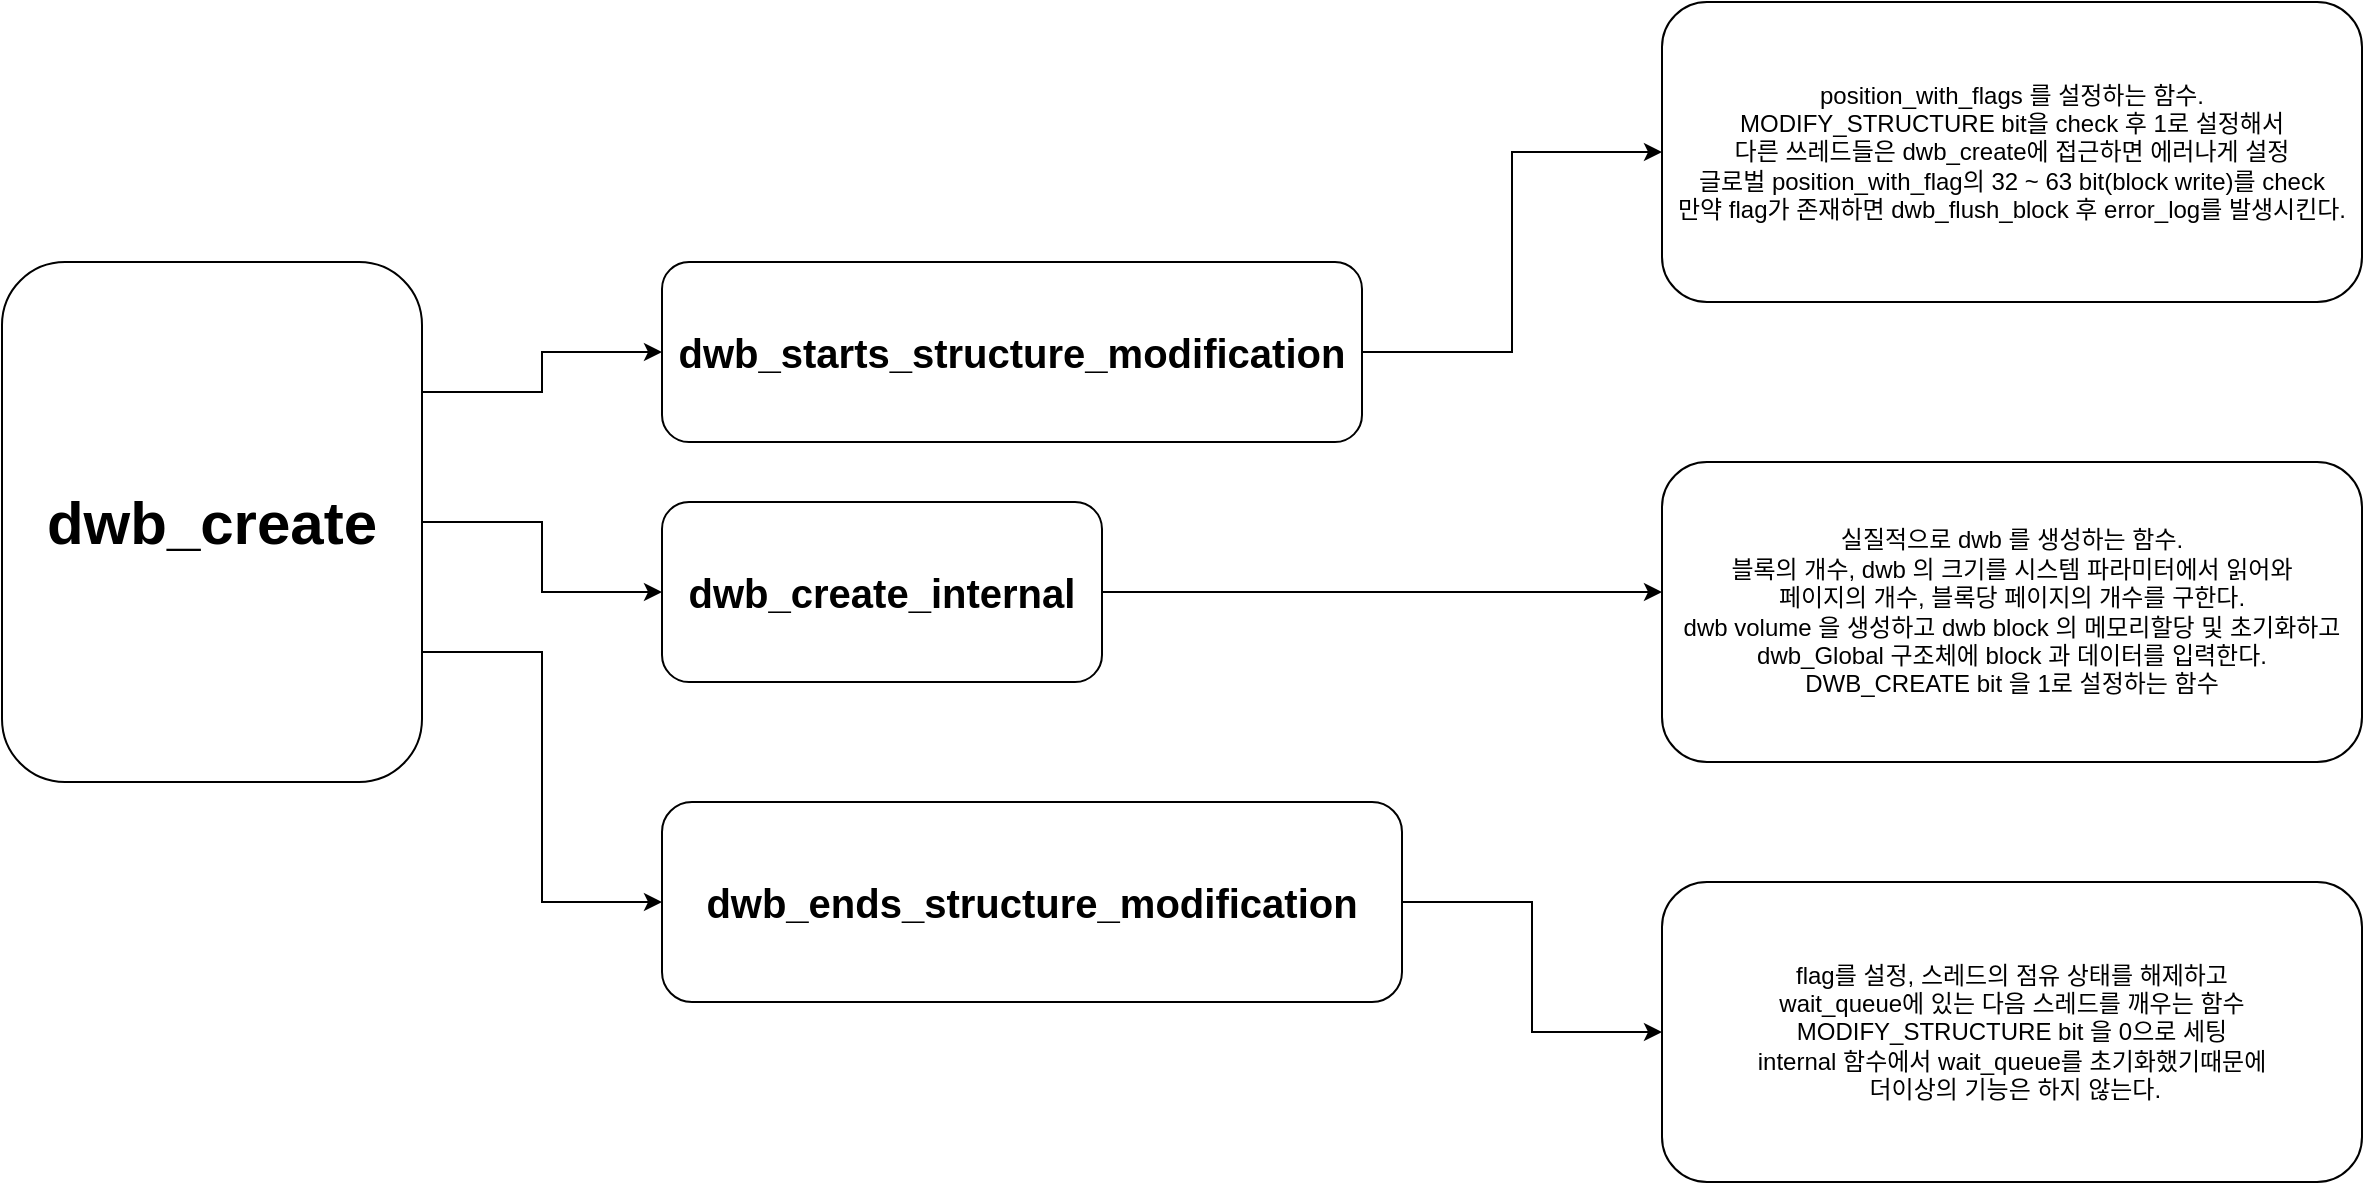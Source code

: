 <mxfile version="15.8.9" type="github">
  <diagram id="C5RBs43oDa-KdzZeNtuy" name="Page-1">
    <mxGraphModel dx="1351" dy="1899" grid="1" gridSize="10" guides="1" tooltips="1" connect="1" arrows="1" fold="1" page="1" pageScale="1" pageWidth="827" pageHeight="1169" math="0" shadow="0">
      <root>
        <mxCell id="WIyWlLk6GJQsqaUBKTNV-0" />
        <mxCell id="WIyWlLk6GJQsqaUBKTNV-1" parent="WIyWlLk6GJQsqaUBKTNV-0" />
        <mxCell id="fYIEZJHR611tZ-EzZ28d-0" style="edgeStyle=orthogonalEdgeStyle;rounded=0;orthogonalLoop=1;jettySize=auto;html=1;exitX=1;exitY=0.25;exitDx=0;exitDy=0;entryX=0;entryY=0.5;entryDx=0;entryDy=0;fontSize=20;" edge="1" parent="WIyWlLk6GJQsqaUBKTNV-1" source="WIyWlLk6GJQsqaUBKTNV-3" target="WIyWlLk6GJQsqaUBKTNV-7">
          <mxGeometry relative="1" as="geometry" />
        </mxCell>
        <mxCell id="fYIEZJHR611tZ-EzZ28d-1" style="edgeStyle=orthogonalEdgeStyle;rounded=0;orthogonalLoop=1;jettySize=auto;html=1;exitX=1;exitY=0.5;exitDx=0;exitDy=0;entryX=0;entryY=0.5;entryDx=0;entryDy=0;fontSize=20;" edge="1" parent="WIyWlLk6GJQsqaUBKTNV-1" source="WIyWlLk6GJQsqaUBKTNV-3" target="WIyWlLk6GJQsqaUBKTNV-12">
          <mxGeometry relative="1" as="geometry" />
        </mxCell>
        <mxCell id="fYIEZJHR611tZ-EzZ28d-2" style="edgeStyle=orthogonalEdgeStyle;rounded=0;orthogonalLoop=1;jettySize=auto;html=1;exitX=1;exitY=0.75;exitDx=0;exitDy=0;entryX=0;entryY=0.5;entryDx=0;entryDy=0;fontSize=20;" edge="1" parent="WIyWlLk6GJQsqaUBKTNV-1" source="WIyWlLk6GJQsqaUBKTNV-3" target="WIyWlLk6GJQsqaUBKTNV-11">
          <mxGeometry relative="1" as="geometry" />
        </mxCell>
        <mxCell id="WIyWlLk6GJQsqaUBKTNV-3" value="&lt;b&gt;&lt;font style=&quot;font-size: 30px&quot;&gt;dwb_create&lt;/font&gt;&lt;/b&gt;" style="rounded=1;whiteSpace=wrap;html=1;fontSize=12;glass=0;strokeWidth=1;shadow=0;" parent="WIyWlLk6GJQsqaUBKTNV-1" vertex="1">
          <mxGeometry x="50" y="80" width="210" height="260" as="geometry" />
        </mxCell>
        <mxCell id="fYIEZJHR611tZ-EzZ28d-4" style="edgeStyle=orthogonalEdgeStyle;rounded=0;orthogonalLoop=1;jettySize=auto;html=1;exitX=1;exitY=0.5;exitDx=0;exitDy=0;fontSize=20;" edge="1" parent="WIyWlLk6GJQsqaUBKTNV-1" source="WIyWlLk6GJQsqaUBKTNV-7" target="fYIEZJHR611tZ-EzZ28d-3">
          <mxGeometry relative="1" as="geometry" />
        </mxCell>
        <mxCell id="WIyWlLk6GJQsqaUBKTNV-7" value="&lt;span style=&quot;font-weight: 600&quot; class=&quot;notion-enable-hover&quot;&gt;&lt;font style=&quot;font-size: 20px&quot;&gt;dwb_starts_structure_modification&lt;/font&gt;&lt;/span&gt;" style="rounded=1;whiteSpace=wrap;html=1;fontSize=12;glass=0;strokeWidth=1;shadow=0;" parent="WIyWlLk6GJQsqaUBKTNV-1" vertex="1">
          <mxGeometry x="380" y="80" width="350" height="90" as="geometry" />
        </mxCell>
        <mxCell id="fYIEZJHR611tZ-EzZ28d-8" style="edgeStyle=orthogonalEdgeStyle;rounded=0;orthogonalLoop=1;jettySize=auto;html=1;exitX=1;exitY=0.5;exitDx=0;exitDy=0;entryX=0;entryY=0.5;entryDx=0;entryDy=0;fontSize=20;" edge="1" parent="WIyWlLk6GJQsqaUBKTNV-1" source="WIyWlLk6GJQsqaUBKTNV-11" target="fYIEZJHR611tZ-EzZ28d-7">
          <mxGeometry relative="1" as="geometry" />
        </mxCell>
        <mxCell id="WIyWlLk6GJQsqaUBKTNV-11" value="&lt;span style=&quot;font-weight: 600&quot; class=&quot;notion-enable-hover&quot;&gt;&lt;font style=&quot;font-size: 20px&quot;&gt;dwb_ends_structure_modification&lt;/font&gt;&lt;/span&gt;" style="rounded=1;whiteSpace=wrap;html=1;fontSize=12;glass=0;strokeWidth=1;shadow=0;" parent="WIyWlLk6GJQsqaUBKTNV-1" vertex="1">
          <mxGeometry x="380" y="350" width="370" height="100" as="geometry" />
        </mxCell>
        <mxCell id="fYIEZJHR611tZ-EzZ28d-5" style="edgeStyle=orthogonalEdgeStyle;rounded=0;orthogonalLoop=1;jettySize=auto;html=1;exitX=1;exitY=0.5;exitDx=0;exitDy=0;fontSize=20;" edge="1" parent="WIyWlLk6GJQsqaUBKTNV-1" source="WIyWlLk6GJQsqaUBKTNV-12">
          <mxGeometry relative="1" as="geometry">
            <mxPoint x="880" y="245" as="targetPoint" />
          </mxGeometry>
        </mxCell>
        <mxCell id="WIyWlLk6GJQsqaUBKTNV-12" value="&lt;span style=&quot;font-weight: 600&quot; class=&quot;notion-enable-hover&quot;&gt;&lt;font style=&quot;font-size: 20px&quot;&gt;dwb_create_internal&lt;/font&gt;&lt;/span&gt;" style="rounded=1;whiteSpace=wrap;html=1;fontSize=12;glass=0;strokeWidth=1;shadow=0;" parent="WIyWlLk6GJQsqaUBKTNV-1" vertex="1">
          <mxGeometry x="380" y="200" width="220" height="90" as="geometry" />
        </mxCell>
        <mxCell id="fYIEZJHR611tZ-EzZ28d-3" value="position_with_flags&amp;nbsp;를 설정하는 함수.&lt;br&gt;MODIFY_STRUCTURE bit을 check 후 1로 설정해서&lt;br&gt;다른 쓰레드들은 dwb_create에 접근하면 에러나게 설정&lt;br&gt;글로벌 position_with_flag의 32 ~ 63 bit(block write)를 check&lt;br&gt;만약 flag가 존재하면 dwb_flush_block 후 error_log를 발생시킨다." style="rounded=1;whiteSpace=wrap;html=1;fontSize=12;glass=0;strokeWidth=1;shadow=0;" vertex="1" parent="WIyWlLk6GJQsqaUBKTNV-1">
          <mxGeometry x="880" y="-50" width="350" height="150" as="geometry" />
        </mxCell>
        <mxCell id="fYIEZJHR611tZ-EzZ28d-6" value="실질적으로 dwb 를 생성하는 함수.&lt;br&gt;블록의 개수, dwb 의 크기를 시스템 파라미터에서 읽어와&lt;br&gt;페이지의 개수, 블록당 페이지의 개수를 구한다.&lt;br&gt;dwb volume 을 생성하고 dwb block 의 메모리할당 및 초기화하고&lt;br&gt;dwb_Global 구조체에 block 과 데이터를 입력한다.&lt;br&gt;DWB_CREATE bit 을 1로 설정하는 함수" style="rounded=1;whiteSpace=wrap;html=1;fontSize=12;glass=0;strokeWidth=1;shadow=0;" vertex="1" parent="WIyWlLk6GJQsqaUBKTNV-1">
          <mxGeometry x="880" y="180" width="350" height="150" as="geometry" />
        </mxCell>
        <mxCell id="fYIEZJHR611tZ-EzZ28d-7" value="flag를 설정, 스레드의 점유 상태를 해제하고&lt;br&gt;wait_queue에 있는 다음 스레드를 깨우는 함수&lt;br&gt;MODIFY_STRUCTURE bit 을 0으로 세팅&lt;br&gt;internal 함수에서 wait_queue를 초기화했기때문에&lt;br&gt;&amp;nbsp;더이상의 기능은 하지 않는다." style="rounded=1;whiteSpace=wrap;html=1;fontSize=12;glass=0;strokeWidth=1;shadow=0;" vertex="1" parent="WIyWlLk6GJQsqaUBKTNV-1">
          <mxGeometry x="880" y="390" width="350" height="150" as="geometry" />
        </mxCell>
      </root>
    </mxGraphModel>
  </diagram>
</mxfile>
